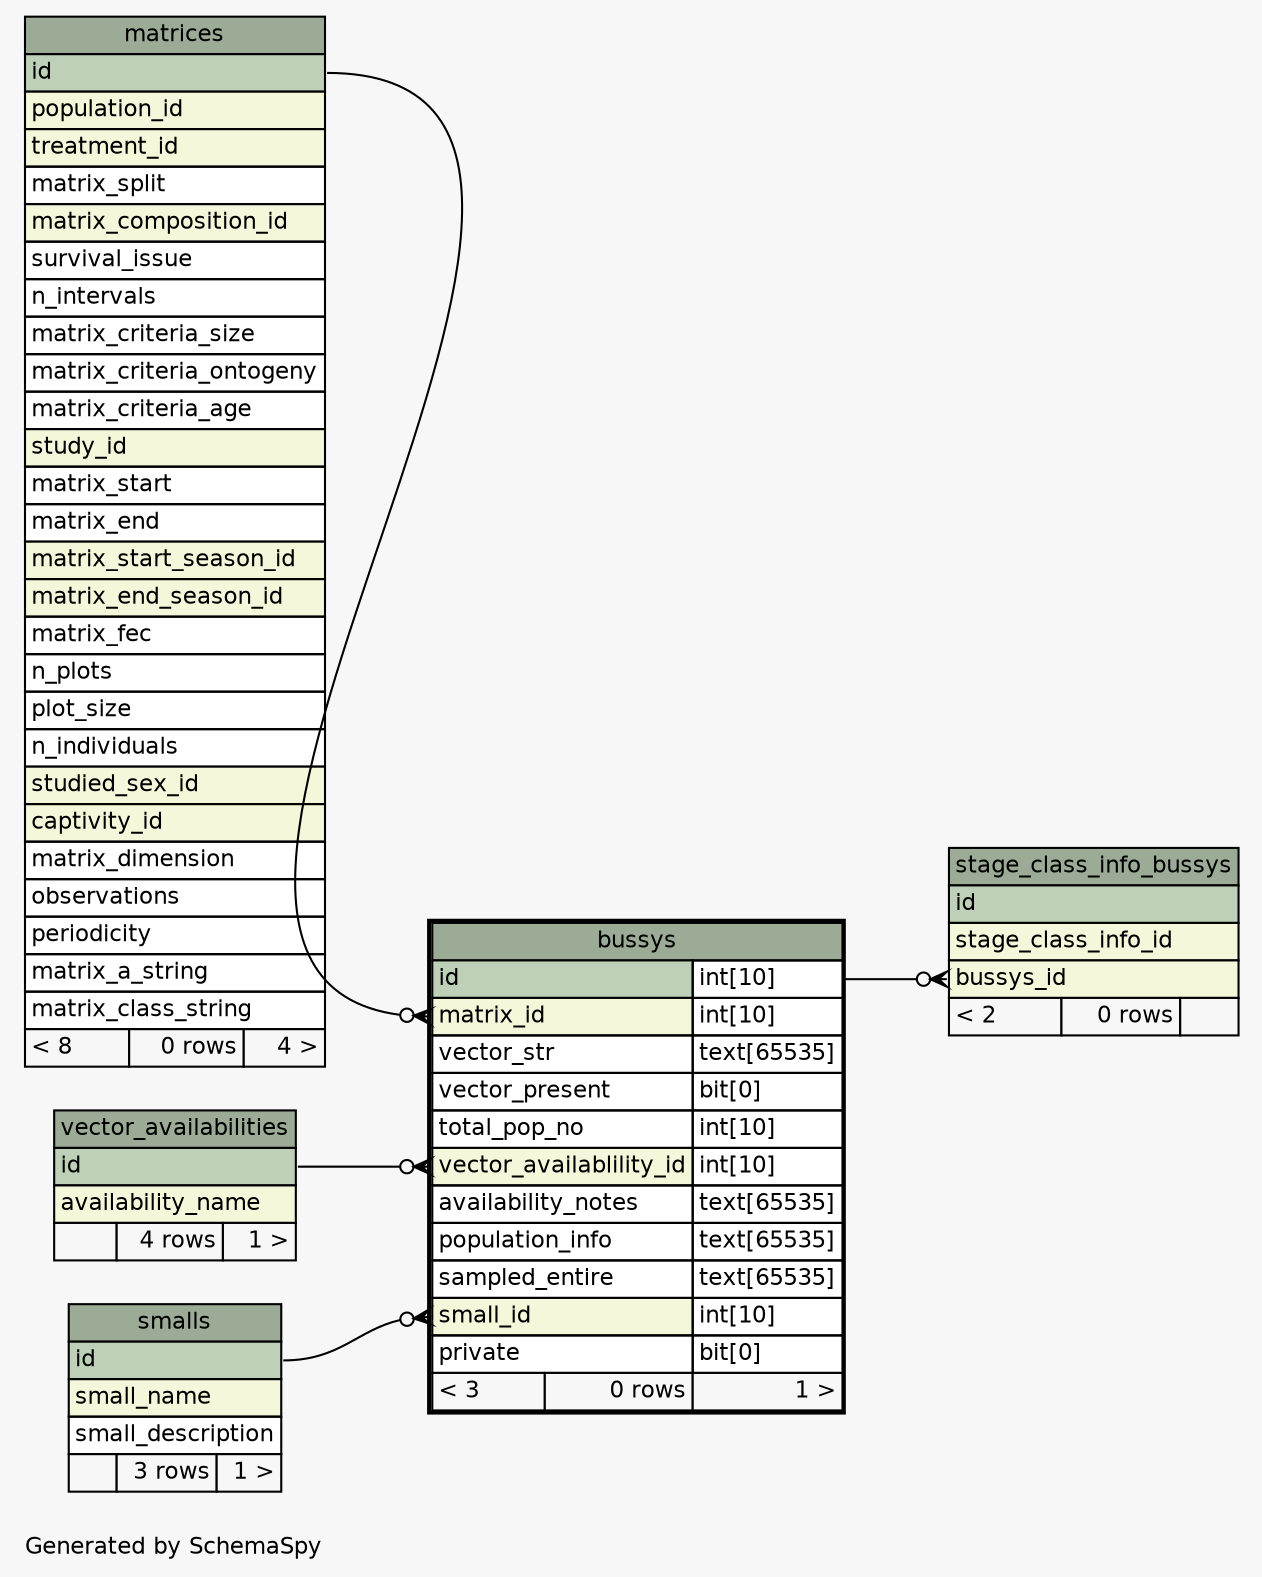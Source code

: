 // dot 2.38.0 on Mac OS X 10.11.1
// SchemaSpy rev 590
digraph "oneDegreeRelationshipsDiagram" {
  graph [
    rankdir="RL"
    bgcolor="#f7f7f7"
    label="\nGenerated by SchemaSpy"
    labeljust="l"
    nodesep="0.18"
    ranksep="0.46"
    fontname="Helvetica"
    fontsize="11"
  ];
  node [
    fontname="Helvetica"
    fontsize="11"
    shape="plaintext"
  ];
  edge [
    arrowsize="0.8"
  ];
  "bussys":"matrix_id":w -> "matrices":"id":e [arrowhead=none dir=back arrowtail=crowodot];
  "bussys":"small_id":w -> "smalls":"id":e [arrowhead=none dir=back arrowtail=crowodot];
  "bussys":"vector_availablility_id":w -> "vector_availabilities":"id":e [arrowhead=none dir=back arrowtail=crowodot];
  "stage_class_info_bussys":"bussys_id":w -> "bussys":"id.type":e [arrowhead=none dir=back arrowtail=crowodot];
  "bussys" [
    label=<
    <TABLE BORDER="2" CELLBORDER="1" CELLSPACING="0" BGCOLOR="#ffffff">
      <TR><TD COLSPAN="3" BGCOLOR="#9bab96" ALIGN="CENTER">bussys</TD></TR>
      <TR><TD PORT="id" COLSPAN="2" BGCOLOR="#bed1b8" ALIGN="LEFT">id</TD><TD PORT="id.type" ALIGN="LEFT">int[10]</TD></TR>
      <TR><TD PORT="matrix_id" COLSPAN="2" BGCOLOR="#f4f7da" ALIGN="LEFT">matrix_id</TD><TD PORT="matrix_id.type" ALIGN="LEFT">int[10]</TD></TR>
      <TR><TD PORT="vector_str" COLSPAN="2" ALIGN="LEFT">vector_str</TD><TD PORT="vector_str.type" ALIGN="LEFT">text[65535]</TD></TR>
      <TR><TD PORT="vector_present" COLSPAN="2" ALIGN="LEFT">vector_present</TD><TD PORT="vector_present.type" ALIGN="LEFT">bit[0]</TD></TR>
      <TR><TD PORT="total_pop_no" COLSPAN="2" ALIGN="LEFT">total_pop_no</TD><TD PORT="total_pop_no.type" ALIGN="LEFT">int[10]</TD></TR>
      <TR><TD PORT="vector_availablility_id" COLSPAN="2" BGCOLOR="#f4f7da" ALIGN="LEFT">vector_availablility_id</TD><TD PORT="vector_availablility_id.type" ALIGN="LEFT">int[10]</TD></TR>
      <TR><TD PORT="availability_notes" COLSPAN="2" ALIGN="LEFT">availability_notes</TD><TD PORT="availability_notes.type" ALIGN="LEFT">text[65535]</TD></TR>
      <TR><TD PORT="population_info" COLSPAN="2" ALIGN="LEFT">population_info</TD><TD PORT="population_info.type" ALIGN="LEFT">text[65535]</TD></TR>
      <TR><TD PORT="sampled_entire" COLSPAN="2" ALIGN="LEFT">sampled_entire</TD><TD PORT="sampled_entire.type" ALIGN="LEFT">text[65535]</TD></TR>
      <TR><TD PORT="small_id" COLSPAN="2" BGCOLOR="#f4f7da" ALIGN="LEFT">small_id</TD><TD PORT="small_id.type" ALIGN="LEFT">int[10]</TD></TR>
      <TR><TD PORT="private" COLSPAN="2" ALIGN="LEFT">private</TD><TD PORT="private.type" ALIGN="LEFT">bit[0]</TD></TR>
      <TR><TD ALIGN="LEFT" BGCOLOR="#f7f7f7">&lt; 3</TD><TD ALIGN="RIGHT" BGCOLOR="#f7f7f7">0 rows</TD><TD ALIGN="RIGHT" BGCOLOR="#f7f7f7">1 &gt;</TD></TR>
    </TABLE>>
    URL="bussys.html"
    tooltip="bussys"
  ];
  "matrices" [
    label=<
    <TABLE BORDER="0" CELLBORDER="1" CELLSPACING="0" BGCOLOR="#ffffff">
      <TR><TD COLSPAN="3" BGCOLOR="#9bab96" ALIGN="CENTER">matrices</TD></TR>
      <TR><TD PORT="id" COLSPAN="3" BGCOLOR="#bed1b8" ALIGN="LEFT">id</TD></TR>
      <TR><TD PORT="population_id" COLSPAN="3" BGCOLOR="#f4f7da" ALIGN="LEFT">population_id</TD></TR>
      <TR><TD PORT="treatment_id" COLSPAN="3" BGCOLOR="#f4f7da" ALIGN="LEFT">treatment_id</TD></TR>
      <TR><TD PORT="matrix_split" COLSPAN="3" ALIGN="LEFT">matrix_split</TD></TR>
      <TR><TD PORT="matrix_composition_id" COLSPAN="3" BGCOLOR="#f4f7da" ALIGN="LEFT">matrix_composition_id</TD></TR>
      <TR><TD PORT="survival_issue" COLSPAN="3" ALIGN="LEFT">survival_issue</TD></TR>
      <TR><TD PORT="n_intervals" COLSPAN="3" ALIGN="LEFT">n_intervals</TD></TR>
      <TR><TD PORT="matrix_criteria_size" COLSPAN="3" ALIGN="LEFT">matrix_criteria_size</TD></TR>
      <TR><TD PORT="matrix_criteria_ontogeny" COLSPAN="3" ALIGN="LEFT">matrix_criteria_ontogeny</TD></TR>
      <TR><TD PORT="matrix_criteria_age" COLSPAN="3" ALIGN="LEFT">matrix_criteria_age</TD></TR>
      <TR><TD PORT="study_id" COLSPAN="3" BGCOLOR="#f4f7da" ALIGN="LEFT">study_id</TD></TR>
      <TR><TD PORT="matrix_start" COLSPAN="3" ALIGN="LEFT">matrix_start</TD></TR>
      <TR><TD PORT="matrix_end" COLSPAN="3" ALIGN="LEFT">matrix_end</TD></TR>
      <TR><TD PORT="matrix_start_season_id" COLSPAN="3" BGCOLOR="#f4f7da" ALIGN="LEFT">matrix_start_season_id</TD></TR>
      <TR><TD PORT="matrix_end_season_id" COLSPAN="3" BGCOLOR="#f4f7da" ALIGN="LEFT">matrix_end_season_id</TD></TR>
      <TR><TD PORT="matrix_fec" COLSPAN="3" ALIGN="LEFT">matrix_fec</TD></TR>
      <TR><TD PORT="n_plots" COLSPAN="3" ALIGN="LEFT">n_plots</TD></TR>
      <TR><TD PORT="plot_size" COLSPAN="3" ALIGN="LEFT">plot_size</TD></TR>
      <TR><TD PORT="n_individuals" COLSPAN="3" ALIGN="LEFT">n_individuals</TD></TR>
      <TR><TD PORT="studied_sex_id" COLSPAN="3" BGCOLOR="#f4f7da" ALIGN="LEFT">studied_sex_id</TD></TR>
      <TR><TD PORT="captivity_id" COLSPAN="3" BGCOLOR="#f4f7da" ALIGN="LEFT">captivity_id</TD></TR>
      <TR><TD PORT="matrix_dimension" COLSPAN="3" ALIGN="LEFT">matrix_dimension</TD></TR>
      <TR><TD PORT="observations" COLSPAN="3" ALIGN="LEFT">observations</TD></TR>
      <TR><TD PORT="periodicity" COLSPAN="3" ALIGN="LEFT">periodicity</TD></TR>
      <TR><TD PORT="matrix_a_string" COLSPAN="3" ALIGN="LEFT">matrix_a_string</TD></TR>
      <TR><TD PORT="matrix_class_string" COLSPAN="3" ALIGN="LEFT">matrix_class_string</TD></TR>
      <TR><TD ALIGN="LEFT" BGCOLOR="#f7f7f7">&lt; 8</TD><TD ALIGN="RIGHT" BGCOLOR="#f7f7f7">0 rows</TD><TD ALIGN="RIGHT" BGCOLOR="#f7f7f7">4 &gt;</TD></TR>
    </TABLE>>
    URL="matrices.html"
    tooltip="matrices"
  ];
  "smalls" [
    label=<
    <TABLE BORDER="0" CELLBORDER="1" CELLSPACING="0" BGCOLOR="#ffffff">
      <TR><TD COLSPAN="3" BGCOLOR="#9bab96" ALIGN="CENTER">smalls</TD></TR>
      <TR><TD PORT="id" COLSPAN="3" BGCOLOR="#bed1b8" ALIGN="LEFT">id</TD></TR>
      <TR><TD PORT="small_name" COLSPAN="3" BGCOLOR="#f4f7da" ALIGN="LEFT">small_name</TD></TR>
      <TR><TD PORT="small_description" COLSPAN="3" ALIGN="LEFT">small_description</TD></TR>
      <TR><TD ALIGN="LEFT" BGCOLOR="#f7f7f7">  </TD><TD ALIGN="RIGHT" BGCOLOR="#f7f7f7">3 rows</TD><TD ALIGN="RIGHT" BGCOLOR="#f7f7f7">1 &gt;</TD></TR>
    </TABLE>>
    URL="smalls.html"
    tooltip="smalls"
  ];
  "stage_class_info_bussys" [
    label=<
    <TABLE BORDER="0" CELLBORDER="1" CELLSPACING="0" BGCOLOR="#ffffff">
      <TR><TD COLSPAN="3" BGCOLOR="#9bab96" ALIGN="CENTER">stage_class_info_bussys</TD></TR>
      <TR><TD PORT="id" COLSPAN="3" BGCOLOR="#bed1b8" ALIGN="LEFT">id</TD></TR>
      <TR><TD PORT="stage_class_info_id" COLSPAN="3" BGCOLOR="#f4f7da" ALIGN="LEFT">stage_class_info_id</TD></TR>
      <TR><TD PORT="bussys_id" COLSPAN="3" BGCOLOR="#f4f7da" ALIGN="LEFT">bussys_id</TD></TR>
      <TR><TD ALIGN="LEFT" BGCOLOR="#f7f7f7">&lt; 2</TD><TD ALIGN="RIGHT" BGCOLOR="#f7f7f7">0 rows</TD><TD ALIGN="RIGHT" BGCOLOR="#f7f7f7">  </TD></TR>
    </TABLE>>
    URL="stage_class_info_bussys.html"
    tooltip="stage_class_info_bussys"
  ];
  "vector_availabilities" [
    label=<
    <TABLE BORDER="0" CELLBORDER="1" CELLSPACING="0" BGCOLOR="#ffffff">
      <TR><TD COLSPAN="3" BGCOLOR="#9bab96" ALIGN="CENTER">vector_availabilities</TD></TR>
      <TR><TD PORT="id" COLSPAN="3" BGCOLOR="#bed1b8" ALIGN="LEFT">id</TD></TR>
      <TR><TD PORT="availability_name" COLSPAN="3" BGCOLOR="#f4f7da" ALIGN="LEFT">availability_name</TD></TR>
      <TR><TD ALIGN="LEFT" BGCOLOR="#f7f7f7">  </TD><TD ALIGN="RIGHT" BGCOLOR="#f7f7f7">4 rows</TD><TD ALIGN="RIGHT" BGCOLOR="#f7f7f7">1 &gt;</TD></TR>
    </TABLE>>
    URL="vector_availabilities.html"
    tooltip="vector_availabilities"
  ];
}
